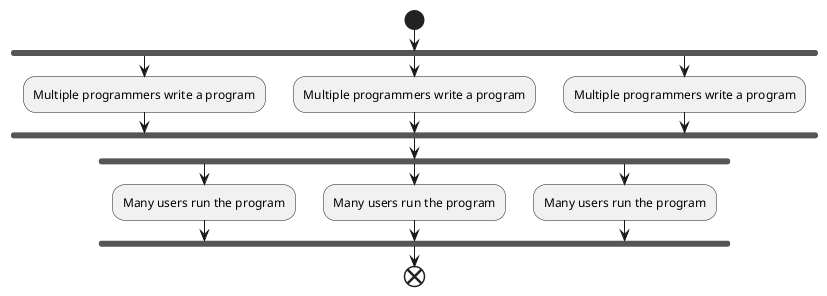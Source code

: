 @startuml
start
fork
    :Multiple programmers write a program;
fork again
:Multiple programmers write a program;
fork again
:Multiple programmers write a program;
  end fork

fork
  :Many users run the program;
fork again
:Many users run the program;
fork again
:Many users run the program;
end fork
end
@enduml
